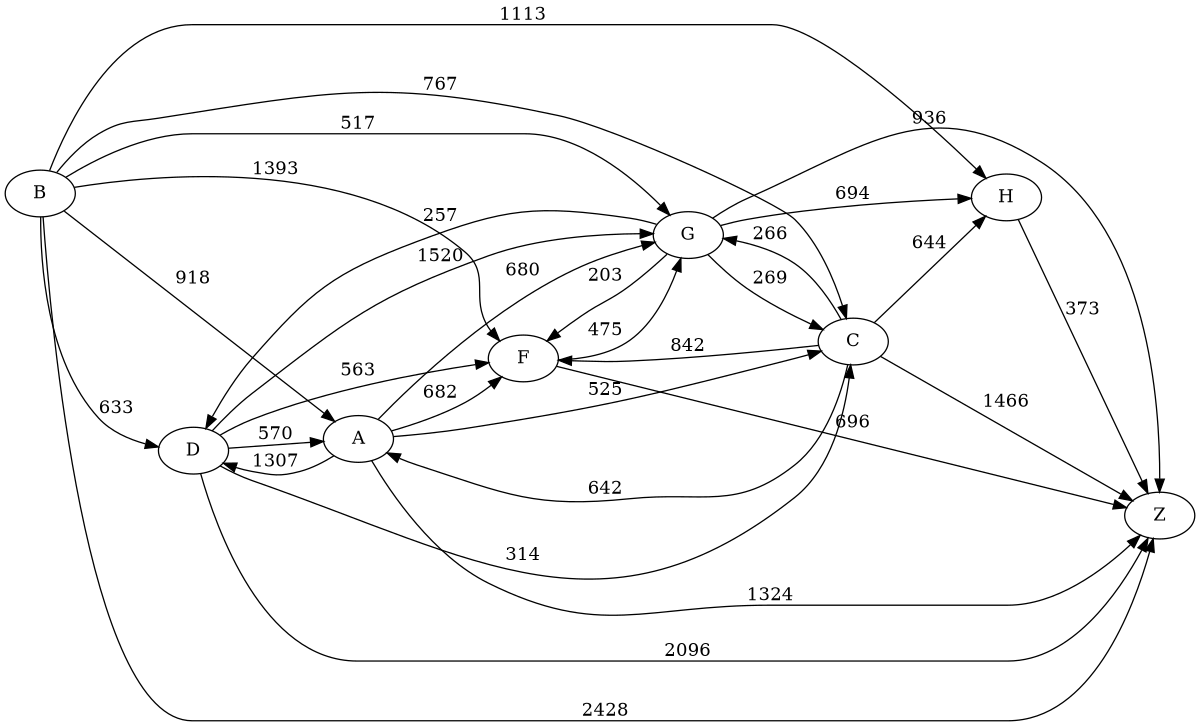 digraph G {
	rankdir=LR size="8,5"
	B
	D
	B -> D [label=633]
	B
	A
	B -> A [label=918]
	B
	C
	B -> C [label=767]
	B
	Z
	B -> Z [label=2428]
	B
	G
	B -> G [label=517]
	B
	H
	B -> H [label=1113]
	B
	F
	B -> F [label=1393]
	D
	C
	D -> C [label=314]
	D
	F
	D -> F [label=563]
	D
	Z
	D -> Z [label=2096]
	D
	A
	D -> A [label=570]
	D
	G
	D -> G [label=1520]
	C
	Z
	C -> Z [label=1466]
	C
	G
	C -> G [label=266]
	C
	F
	C -> F [label=842]
	C
	A
	C -> A [label=642]
	C
	H
	C -> H [label=644]
	A
	Z
	A -> Z [label=1324]
	A
	C
	A -> C [label=525]
	A
	G
	A -> G [label=680]
	A
	F
	A -> F [label=682]
	A
	D
	A -> D [label=1307]
	G
	Z
	G -> Z [label=936]
	G
	D
	G -> D [label=257]
	G
	H
	G -> H [label=694]
	G
	C
	G -> C [label=269]
	G
	F
	G -> F [label=203]
	F
	Z
	F -> Z [label=696]
	F
	G
	F -> G [label=475]
	H
	Z
	H -> Z [label=373]
}
